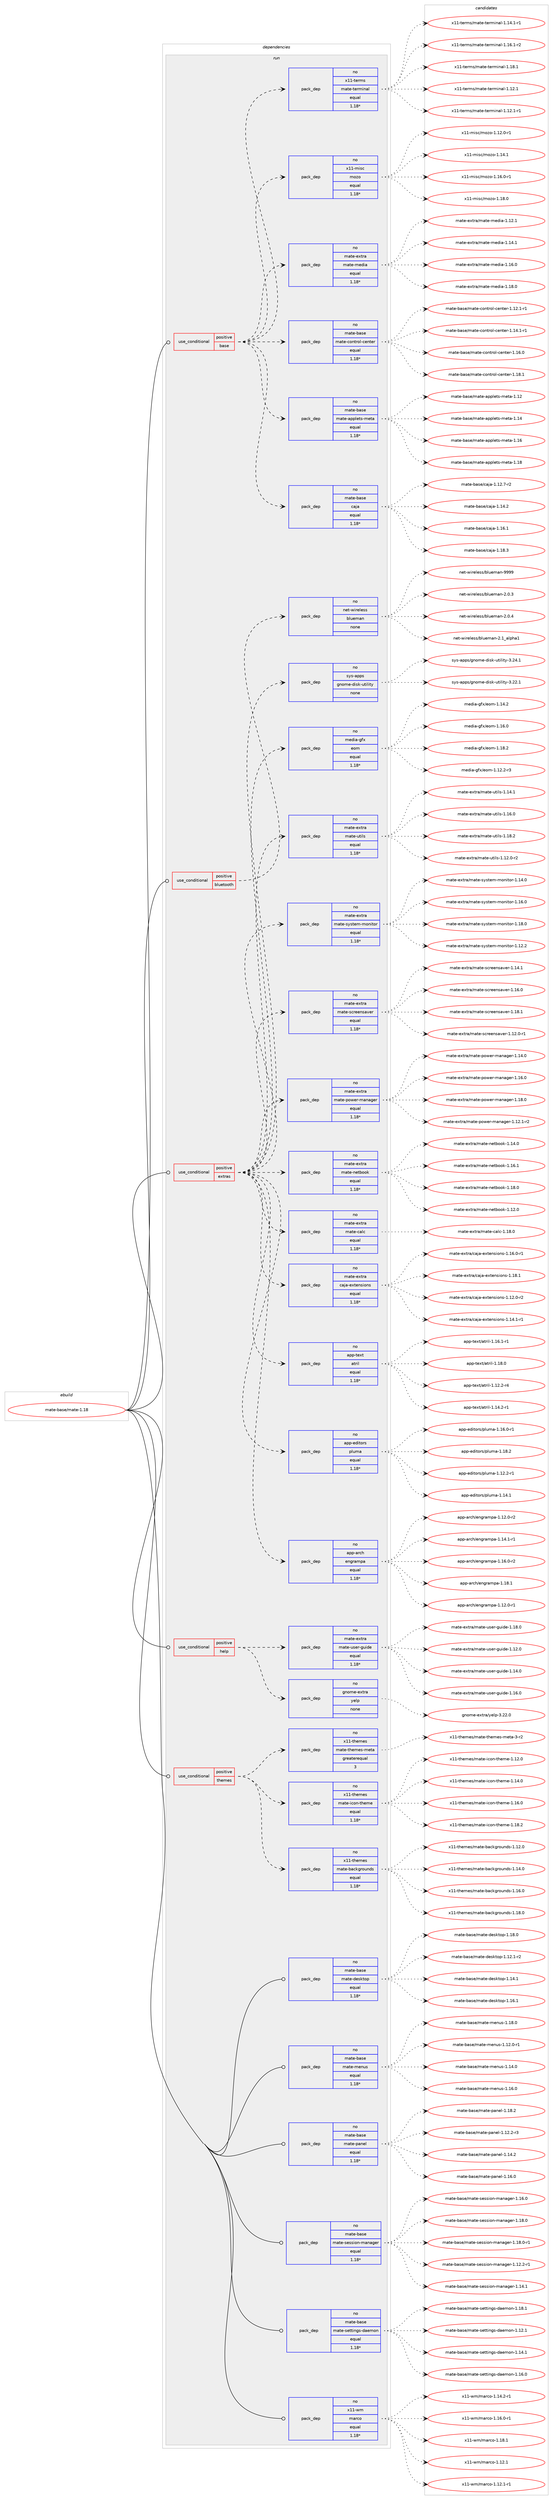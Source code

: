 digraph prolog {

# *************
# Graph options
# *************

newrank=true;
concentrate=true;
compound=true;
graph [rankdir=LR,fontname=Helvetica,fontsize=10,ranksep=1.5];#, ranksep=2.5, nodesep=0.2];
edge  [arrowhead=vee];
node  [fontname=Helvetica,fontsize=10];

# **********
# The ebuild
# **********

subgraph cluster_leftcol {
color=gray;
rank=same;
label=<<i>ebuild</i>>;
id [label="mate-base/mate-1.18", color=red, width=4, href="../mate-base/mate-1.18.svg"];
}

# ****************
# The dependencies
# ****************

subgraph cluster_midcol {
color=gray;
label=<<i>dependencies</i>>;
subgraph cluster_compile {
fillcolor="#eeeeee";
style=filled;
label=<<i>compile</i>>;
}
subgraph cluster_compileandrun {
fillcolor="#eeeeee";
style=filled;
label=<<i>compile and run</i>>;
}
subgraph cluster_run {
fillcolor="#eeeeee";
style=filled;
label=<<i>run</i>>;
subgraph cond86056 {
dependency345141 [label=<<TABLE BORDER="0" CELLBORDER="1" CELLSPACING="0" CELLPADDING="4"><TR><TD ROWSPAN="3" CELLPADDING="10">use_conditional</TD></TR><TR><TD>positive</TD></TR><TR><TD>base</TD></TR></TABLE>>, shape=none, color=red];
subgraph pack253909 {
dependency345142 [label=<<TABLE BORDER="0" CELLBORDER="1" CELLSPACING="0" CELLPADDING="4" WIDTH="220"><TR><TD ROWSPAN="6" CELLPADDING="30">pack_dep</TD></TR><TR><TD WIDTH="110">no</TD></TR><TR><TD>mate-base</TD></TR><TR><TD>caja</TD></TR><TR><TD>equal</TD></TR><TR><TD>1.18*</TD></TR></TABLE>>, shape=none, color=blue];
}
dependency345141:e -> dependency345142:w [weight=20,style="dashed",arrowhead="vee"];
subgraph pack253910 {
dependency345143 [label=<<TABLE BORDER="0" CELLBORDER="1" CELLSPACING="0" CELLPADDING="4" WIDTH="220"><TR><TD ROWSPAN="6" CELLPADDING="30">pack_dep</TD></TR><TR><TD WIDTH="110">no</TD></TR><TR><TD>mate-base</TD></TR><TR><TD>mate-applets-meta</TD></TR><TR><TD>equal</TD></TR><TR><TD>1.18*</TD></TR></TABLE>>, shape=none, color=blue];
}
dependency345141:e -> dependency345143:w [weight=20,style="dashed",arrowhead="vee"];
subgraph pack253911 {
dependency345144 [label=<<TABLE BORDER="0" CELLBORDER="1" CELLSPACING="0" CELLPADDING="4" WIDTH="220"><TR><TD ROWSPAN="6" CELLPADDING="30">pack_dep</TD></TR><TR><TD WIDTH="110">no</TD></TR><TR><TD>mate-base</TD></TR><TR><TD>mate-control-center</TD></TR><TR><TD>equal</TD></TR><TR><TD>1.18*</TD></TR></TABLE>>, shape=none, color=blue];
}
dependency345141:e -> dependency345144:w [weight=20,style="dashed",arrowhead="vee"];
subgraph pack253912 {
dependency345145 [label=<<TABLE BORDER="0" CELLBORDER="1" CELLSPACING="0" CELLPADDING="4" WIDTH="220"><TR><TD ROWSPAN="6" CELLPADDING="30">pack_dep</TD></TR><TR><TD WIDTH="110">no</TD></TR><TR><TD>mate-extra</TD></TR><TR><TD>mate-media</TD></TR><TR><TD>equal</TD></TR><TR><TD>1.18*</TD></TR></TABLE>>, shape=none, color=blue];
}
dependency345141:e -> dependency345145:w [weight=20,style="dashed",arrowhead="vee"];
subgraph pack253913 {
dependency345146 [label=<<TABLE BORDER="0" CELLBORDER="1" CELLSPACING="0" CELLPADDING="4" WIDTH="220"><TR><TD ROWSPAN="6" CELLPADDING="30">pack_dep</TD></TR><TR><TD WIDTH="110">no</TD></TR><TR><TD>x11-misc</TD></TR><TR><TD>mozo</TD></TR><TR><TD>equal</TD></TR><TR><TD>1.18*</TD></TR></TABLE>>, shape=none, color=blue];
}
dependency345141:e -> dependency345146:w [weight=20,style="dashed",arrowhead="vee"];
subgraph pack253914 {
dependency345147 [label=<<TABLE BORDER="0" CELLBORDER="1" CELLSPACING="0" CELLPADDING="4" WIDTH="220"><TR><TD ROWSPAN="6" CELLPADDING="30">pack_dep</TD></TR><TR><TD WIDTH="110">no</TD></TR><TR><TD>x11-terms</TD></TR><TR><TD>mate-terminal</TD></TR><TR><TD>equal</TD></TR><TR><TD>1.18*</TD></TR></TABLE>>, shape=none, color=blue];
}
dependency345141:e -> dependency345147:w [weight=20,style="dashed",arrowhead="vee"];
}
id:e -> dependency345141:w [weight=20,style="solid",arrowhead="odot"];
subgraph cond86057 {
dependency345148 [label=<<TABLE BORDER="0" CELLBORDER="1" CELLSPACING="0" CELLPADDING="4"><TR><TD ROWSPAN="3" CELLPADDING="10">use_conditional</TD></TR><TR><TD>positive</TD></TR><TR><TD>bluetooth</TD></TR></TABLE>>, shape=none, color=red];
subgraph pack253915 {
dependency345149 [label=<<TABLE BORDER="0" CELLBORDER="1" CELLSPACING="0" CELLPADDING="4" WIDTH="220"><TR><TD ROWSPAN="6" CELLPADDING="30">pack_dep</TD></TR><TR><TD WIDTH="110">no</TD></TR><TR><TD>net-wireless</TD></TR><TR><TD>blueman</TD></TR><TR><TD>none</TD></TR><TR><TD></TD></TR></TABLE>>, shape=none, color=blue];
}
dependency345148:e -> dependency345149:w [weight=20,style="dashed",arrowhead="vee"];
}
id:e -> dependency345148:w [weight=20,style="solid",arrowhead="odot"];
subgraph cond86058 {
dependency345150 [label=<<TABLE BORDER="0" CELLBORDER="1" CELLSPACING="0" CELLPADDING="4"><TR><TD ROWSPAN="3" CELLPADDING="10">use_conditional</TD></TR><TR><TD>positive</TD></TR><TR><TD>extras</TD></TR></TABLE>>, shape=none, color=red];
subgraph pack253916 {
dependency345151 [label=<<TABLE BORDER="0" CELLBORDER="1" CELLSPACING="0" CELLPADDING="4" WIDTH="220"><TR><TD ROWSPAN="6" CELLPADDING="30">pack_dep</TD></TR><TR><TD WIDTH="110">no</TD></TR><TR><TD>app-arch</TD></TR><TR><TD>engrampa</TD></TR><TR><TD>equal</TD></TR><TR><TD>1.18*</TD></TR></TABLE>>, shape=none, color=blue];
}
dependency345150:e -> dependency345151:w [weight=20,style="dashed",arrowhead="vee"];
subgraph pack253917 {
dependency345152 [label=<<TABLE BORDER="0" CELLBORDER="1" CELLSPACING="0" CELLPADDING="4" WIDTH="220"><TR><TD ROWSPAN="6" CELLPADDING="30">pack_dep</TD></TR><TR><TD WIDTH="110">no</TD></TR><TR><TD>app-editors</TD></TR><TR><TD>pluma</TD></TR><TR><TD>equal</TD></TR><TR><TD>1.18*</TD></TR></TABLE>>, shape=none, color=blue];
}
dependency345150:e -> dependency345152:w [weight=20,style="dashed",arrowhead="vee"];
subgraph pack253918 {
dependency345153 [label=<<TABLE BORDER="0" CELLBORDER="1" CELLSPACING="0" CELLPADDING="4" WIDTH="220"><TR><TD ROWSPAN="6" CELLPADDING="30">pack_dep</TD></TR><TR><TD WIDTH="110">no</TD></TR><TR><TD>app-text</TD></TR><TR><TD>atril</TD></TR><TR><TD>equal</TD></TR><TR><TD>1.18*</TD></TR></TABLE>>, shape=none, color=blue];
}
dependency345150:e -> dependency345153:w [weight=20,style="dashed",arrowhead="vee"];
subgraph pack253919 {
dependency345154 [label=<<TABLE BORDER="0" CELLBORDER="1" CELLSPACING="0" CELLPADDING="4" WIDTH="220"><TR><TD ROWSPAN="6" CELLPADDING="30">pack_dep</TD></TR><TR><TD WIDTH="110">no</TD></TR><TR><TD>mate-extra</TD></TR><TR><TD>caja-extensions</TD></TR><TR><TD>equal</TD></TR><TR><TD>1.18*</TD></TR></TABLE>>, shape=none, color=blue];
}
dependency345150:e -> dependency345154:w [weight=20,style="dashed",arrowhead="vee"];
subgraph pack253920 {
dependency345155 [label=<<TABLE BORDER="0" CELLBORDER="1" CELLSPACING="0" CELLPADDING="4" WIDTH="220"><TR><TD ROWSPAN="6" CELLPADDING="30">pack_dep</TD></TR><TR><TD WIDTH="110">no</TD></TR><TR><TD>mate-extra</TD></TR><TR><TD>mate-calc</TD></TR><TR><TD>equal</TD></TR><TR><TD>1.18*</TD></TR></TABLE>>, shape=none, color=blue];
}
dependency345150:e -> dependency345155:w [weight=20,style="dashed",arrowhead="vee"];
subgraph pack253921 {
dependency345156 [label=<<TABLE BORDER="0" CELLBORDER="1" CELLSPACING="0" CELLPADDING="4" WIDTH="220"><TR><TD ROWSPAN="6" CELLPADDING="30">pack_dep</TD></TR><TR><TD WIDTH="110">no</TD></TR><TR><TD>mate-extra</TD></TR><TR><TD>mate-netbook</TD></TR><TR><TD>equal</TD></TR><TR><TD>1.18*</TD></TR></TABLE>>, shape=none, color=blue];
}
dependency345150:e -> dependency345156:w [weight=20,style="dashed",arrowhead="vee"];
subgraph pack253922 {
dependency345157 [label=<<TABLE BORDER="0" CELLBORDER="1" CELLSPACING="0" CELLPADDING="4" WIDTH="220"><TR><TD ROWSPAN="6" CELLPADDING="30">pack_dep</TD></TR><TR><TD WIDTH="110">no</TD></TR><TR><TD>mate-extra</TD></TR><TR><TD>mate-power-manager</TD></TR><TR><TD>equal</TD></TR><TR><TD>1.18*</TD></TR></TABLE>>, shape=none, color=blue];
}
dependency345150:e -> dependency345157:w [weight=20,style="dashed",arrowhead="vee"];
subgraph pack253923 {
dependency345158 [label=<<TABLE BORDER="0" CELLBORDER="1" CELLSPACING="0" CELLPADDING="4" WIDTH="220"><TR><TD ROWSPAN="6" CELLPADDING="30">pack_dep</TD></TR><TR><TD WIDTH="110">no</TD></TR><TR><TD>mate-extra</TD></TR><TR><TD>mate-screensaver</TD></TR><TR><TD>equal</TD></TR><TR><TD>1.18*</TD></TR></TABLE>>, shape=none, color=blue];
}
dependency345150:e -> dependency345158:w [weight=20,style="dashed",arrowhead="vee"];
subgraph pack253924 {
dependency345159 [label=<<TABLE BORDER="0" CELLBORDER="1" CELLSPACING="0" CELLPADDING="4" WIDTH="220"><TR><TD ROWSPAN="6" CELLPADDING="30">pack_dep</TD></TR><TR><TD WIDTH="110">no</TD></TR><TR><TD>mate-extra</TD></TR><TR><TD>mate-system-monitor</TD></TR><TR><TD>equal</TD></TR><TR><TD>1.18*</TD></TR></TABLE>>, shape=none, color=blue];
}
dependency345150:e -> dependency345159:w [weight=20,style="dashed",arrowhead="vee"];
subgraph pack253925 {
dependency345160 [label=<<TABLE BORDER="0" CELLBORDER="1" CELLSPACING="0" CELLPADDING="4" WIDTH="220"><TR><TD ROWSPAN="6" CELLPADDING="30">pack_dep</TD></TR><TR><TD WIDTH="110">no</TD></TR><TR><TD>mate-extra</TD></TR><TR><TD>mate-utils</TD></TR><TR><TD>equal</TD></TR><TR><TD>1.18*</TD></TR></TABLE>>, shape=none, color=blue];
}
dependency345150:e -> dependency345160:w [weight=20,style="dashed",arrowhead="vee"];
subgraph pack253926 {
dependency345161 [label=<<TABLE BORDER="0" CELLBORDER="1" CELLSPACING="0" CELLPADDING="4" WIDTH="220"><TR><TD ROWSPAN="6" CELLPADDING="30">pack_dep</TD></TR><TR><TD WIDTH="110">no</TD></TR><TR><TD>media-gfx</TD></TR><TR><TD>eom</TD></TR><TR><TD>equal</TD></TR><TR><TD>1.18*</TD></TR></TABLE>>, shape=none, color=blue];
}
dependency345150:e -> dependency345161:w [weight=20,style="dashed",arrowhead="vee"];
subgraph pack253927 {
dependency345162 [label=<<TABLE BORDER="0" CELLBORDER="1" CELLSPACING="0" CELLPADDING="4" WIDTH="220"><TR><TD ROWSPAN="6" CELLPADDING="30">pack_dep</TD></TR><TR><TD WIDTH="110">no</TD></TR><TR><TD>sys-apps</TD></TR><TR><TD>gnome-disk-utility</TD></TR><TR><TD>none</TD></TR><TR><TD></TD></TR></TABLE>>, shape=none, color=blue];
}
dependency345150:e -> dependency345162:w [weight=20,style="dashed",arrowhead="vee"];
}
id:e -> dependency345150:w [weight=20,style="solid",arrowhead="odot"];
subgraph cond86059 {
dependency345163 [label=<<TABLE BORDER="0" CELLBORDER="1" CELLSPACING="0" CELLPADDING="4"><TR><TD ROWSPAN="3" CELLPADDING="10">use_conditional</TD></TR><TR><TD>positive</TD></TR><TR><TD>help</TD></TR></TABLE>>, shape=none, color=red];
subgraph pack253928 {
dependency345164 [label=<<TABLE BORDER="0" CELLBORDER="1" CELLSPACING="0" CELLPADDING="4" WIDTH="220"><TR><TD ROWSPAN="6" CELLPADDING="30">pack_dep</TD></TR><TR><TD WIDTH="110">no</TD></TR><TR><TD>gnome-extra</TD></TR><TR><TD>yelp</TD></TR><TR><TD>none</TD></TR><TR><TD></TD></TR></TABLE>>, shape=none, color=blue];
}
dependency345163:e -> dependency345164:w [weight=20,style="dashed",arrowhead="vee"];
subgraph pack253929 {
dependency345165 [label=<<TABLE BORDER="0" CELLBORDER="1" CELLSPACING="0" CELLPADDING="4" WIDTH="220"><TR><TD ROWSPAN="6" CELLPADDING="30">pack_dep</TD></TR><TR><TD WIDTH="110">no</TD></TR><TR><TD>mate-extra</TD></TR><TR><TD>mate-user-guide</TD></TR><TR><TD>equal</TD></TR><TR><TD>1.18*</TD></TR></TABLE>>, shape=none, color=blue];
}
dependency345163:e -> dependency345165:w [weight=20,style="dashed",arrowhead="vee"];
}
id:e -> dependency345163:w [weight=20,style="solid",arrowhead="odot"];
subgraph cond86060 {
dependency345166 [label=<<TABLE BORDER="0" CELLBORDER="1" CELLSPACING="0" CELLPADDING="4"><TR><TD ROWSPAN="3" CELLPADDING="10">use_conditional</TD></TR><TR><TD>positive</TD></TR><TR><TD>themes</TD></TR></TABLE>>, shape=none, color=red];
subgraph pack253930 {
dependency345167 [label=<<TABLE BORDER="0" CELLBORDER="1" CELLSPACING="0" CELLPADDING="4" WIDTH="220"><TR><TD ROWSPAN="6" CELLPADDING="30">pack_dep</TD></TR><TR><TD WIDTH="110">no</TD></TR><TR><TD>x11-themes</TD></TR><TR><TD>mate-backgrounds</TD></TR><TR><TD>equal</TD></TR><TR><TD>1.18*</TD></TR></TABLE>>, shape=none, color=blue];
}
dependency345166:e -> dependency345167:w [weight=20,style="dashed",arrowhead="vee"];
subgraph pack253931 {
dependency345168 [label=<<TABLE BORDER="0" CELLBORDER="1" CELLSPACING="0" CELLPADDING="4" WIDTH="220"><TR><TD ROWSPAN="6" CELLPADDING="30">pack_dep</TD></TR><TR><TD WIDTH="110">no</TD></TR><TR><TD>x11-themes</TD></TR><TR><TD>mate-icon-theme</TD></TR><TR><TD>equal</TD></TR><TR><TD>1.18*</TD></TR></TABLE>>, shape=none, color=blue];
}
dependency345166:e -> dependency345168:w [weight=20,style="dashed",arrowhead="vee"];
subgraph pack253932 {
dependency345169 [label=<<TABLE BORDER="0" CELLBORDER="1" CELLSPACING="0" CELLPADDING="4" WIDTH="220"><TR><TD ROWSPAN="6" CELLPADDING="30">pack_dep</TD></TR><TR><TD WIDTH="110">no</TD></TR><TR><TD>x11-themes</TD></TR><TR><TD>mate-themes-meta</TD></TR><TR><TD>greaterequal</TD></TR><TR><TD>3</TD></TR></TABLE>>, shape=none, color=blue];
}
dependency345166:e -> dependency345169:w [weight=20,style="dashed",arrowhead="vee"];
}
id:e -> dependency345166:w [weight=20,style="solid",arrowhead="odot"];
subgraph pack253933 {
dependency345170 [label=<<TABLE BORDER="0" CELLBORDER="1" CELLSPACING="0" CELLPADDING="4" WIDTH="220"><TR><TD ROWSPAN="6" CELLPADDING="30">pack_dep</TD></TR><TR><TD WIDTH="110">no</TD></TR><TR><TD>mate-base</TD></TR><TR><TD>mate-desktop</TD></TR><TR><TD>equal</TD></TR><TR><TD>1.18*</TD></TR></TABLE>>, shape=none, color=blue];
}
id:e -> dependency345170:w [weight=20,style="solid",arrowhead="odot"];
subgraph pack253934 {
dependency345171 [label=<<TABLE BORDER="0" CELLBORDER="1" CELLSPACING="0" CELLPADDING="4" WIDTH="220"><TR><TD ROWSPAN="6" CELLPADDING="30">pack_dep</TD></TR><TR><TD WIDTH="110">no</TD></TR><TR><TD>mate-base</TD></TR><TR><TD>mate-menus</TD></TR><TR><TD>equal</TD></TR><TR><TD>1.18*</TD></TR></TABLE>>, shape=none, color=blue];
}
id:e -> dependency345171:w [weight=20,style="solid",arrowhead="odot"];
subgraph pack253935 {
dependency345172 [label=<<TABLE BORDER="0" CELLBORDER="1" CELLSPACING="0" CELLPADDING="4" WIDTH="220"><TR><TD ROWSPAN="6" CELLPADDING="30">pack_dep</TD></TR><TR><TD WIDTH="110">no</TD></TR><TR><TD>mate-base</TD></TR><TR><TD>mate-panel</TD></TR><TR><TD>equal</TD></TR><TR><TD>1.18*</TD></TR></TABLE>>, shape=none, color=blue];
}
id:e -> dependency345172:w [weight=20,style="solid",arrowhead="odot"];
subgraph pack253936 {
dependency345173 [label=<<TABLE BORDER="0" CELLBORDER="1" CELLSPACING="0" CELLPADDING="4" WIDTH="220"><TR><TD ROWSPAN="6" CELLPADDING="30">pack_dep</TD></TR><TR><TD WIDTH="110">no</TD></TR><TR><TD>mate-base</TD></TR><TR><TD>mate-session-manager</TD></TR><TR><TD>equal</TD></TR><TR><TD>1.18*</TD></TR></TABLE>>, shape=none, color=blue];
}
id:e -> dependency345173:w [weight=20,style="solid",arrowhead="odot"];
subgraph pack253937 {
dependency345174 [label=<<TABLE BORDER="0" CELLBORDER="1" CELLSPACING="0" CELLPADDING="4" WIDTH="220"><TR><TD ROWSPAN="6" CELLPADDING="30">pack_dep</TD></TR><TR><TD WIDTH="110">no</TD></TR><TR><TD>mate-base</TD></TR><TR><TD>mate-settings-daemon</TD></TR><TR><TD>equal</TD></TR><TR><TD>1.18*</TD></TR></TABLE>>, shape=none, color=blue];
}
id:e -> dependency345174:w [weight=20,style="solid",arrowhead="odot"];
subgraph pack253938 {
dependency345175 [label=<<TABLE BORDER="0" CELLBORDER="1" CELLSPACING="0" CELLPADDING="4" WIDTH="220"><TR><TD ROWSPAN="6" CELLPADDING="30">pack_dep</TD></TR><TR><TD WIDTH="110">no</TD></TR><TR><TD>x11-wm</TD></TR><TR><TD>marco</TD></TR><TR><TD>equal</TD></TR><TR><TD>1.18*</TD></TR></TABLE>>, shape=none, color=blue];
}
id:e -> dependency345175:w [weight=20,style="solid",arrowhead="odot"];
}
}

# **************
# The candidates
# **************

subgraph cluster_choices {
rank=same;
color=gray;
label=<<i>candidates</i>>;

subgraph choice253909 {
color=black;
nodesep=1;
choice1099711610145989711510147999710697454946495046554511450 [label="mate-base/caja-1.12.7-r2", color=red, width=4,href="../mate-base/caja-1.12.7-r2.svg"];
choice109971161014598971151014799971069745494649524650 [label="mate-base/caja-1.14.2", color=red, width=4,href="../mate-base/caja-1.14.2.svg"];
choice109971161014598971151014799971069745494649544649 [label="mate-base/caja-1.16.1", color=red, width=4,href="../mate-base/caja-1.16.1.svg"];
choice109971161014598971151014799971069745494649564651 [label="mate-base/caja-1.18.3", color=red, width=4,href="../mate-base/caja-1.18.3.svg"];
dependency345142:e -> choice1099711610145989711510147999710697454946495046554511450:w [style=dotted,weight="100"];
dependency345142:e -> choice109971161014598971151014799971069745494649524650:w [style=dotted,weight="100"];
dependency345142:e -> choice109971161014598971151014799971069745494649544649:w [style=dotted,weight="100"];
dependency345142:e -> choice109971161014598971151014799971069745494649564651:w [style=dotted,weight="100"];
}
subgraph choice253910 {
color=black;
nodesep=1;
choice109971161014598971151014710997116101459711211210810111611545109101116974549464950 [label="mate-base/mate-applets-meta-1.12", color=red, width=4,href="../mate-base/mate-applets-meta-1.12.svg"];
choice109971161014598971151014710997116101459711211210810111611545109101116974549464952 [label="mate-base/mate-applets-meta-1.14", color=red, width=4,href="../mate-base/mate-applets-meta-1.14.svg"];
choice109971161014598971151014710997116101459711211210810111611545109101116974549464954 [label="mate-base/mate-applets-meta-1.16", color=red, width=4,href="../mate-base/mate-applets-meta-1.16.svg"];
choice109971161014598971151014710997116101459711211210810111611545109101116974549464956 [label="mate-base/mate-applets-meta-1.18", color=red, width=4,href="../mate-base/mate-applets-meta-1.18.svg"];
dependency345143:e -> choice109971161014598971151014710997116101459711211210810111611545109101116974549464950:w [style=dotted,weight="100"];
dependency345143:e -> choice109971161014598971151014710997116101459711211210810111611545109101116974549464952:w [style=dotted,weight="100"];
dependency345143:e -> choice109971161014598971151014710997116101459711211210810111611545109101116974549464954:w [style=dotted,weight="100"];
dependency345143:e -> choice109971161014598971151014710997116101459711211210810111611545109101116974549464956:w [style=dotted,weight="100"];
}
subgraph choice253911 {
color=black;
nodesep=1;
choice10997116101459897115101471099711610145991111101161141111084599101110116101114454946495046494511449 [label="mate-base/mate-control-center-1.12.1-r1", color=red, width=4,href="../mate-base/mate-control-center-1.12.1-r1.svg"];
choice10997116101459897115101471099711610145991111101161141111084599101110116101114454946495246494511449 [label="mate-base/mate-control-center-1.14.1-r1", color=red, width=4,href="../mate-base/mate-control-center-1.14.1-r1.svg"];
choice1099711610145989711510147109971161014599111110116114111108459910111011610111445494649544648 [label="mate-base/mate-control-center-1.16.0", color=red, width=4,href="../mate-base/mate-control-center-1.16.0.svg"];
choice1099711610145989711510147109971161014599111110116114111108459910111011610111445494649564649 [label="mate-base/mate-control-center-1.18.1", color=red, width=4,href="../mate-base/mate-control-center-1.18.1.svg"];
dependency345144:e -> choice10997116101459897115101471099711610145991111101161141111084599101110116101114454946495046494511449:w [style=dotted,weight="100"];
dependency345144:e -> choice10997116101459897115101471099711610145991111101161141111084599101110116101114454946495246494511449:w [style=dotted,weight="100"];
dependency345144:e -> choice1099711610145989711510147109971161014599111110116114111108459910111011610111445494649544648:w [style=dotted,weight="100"];
dependency345144:e -> choice1099711610145989711510147109971161014599111110116114111108459910111011610111445494649564649:w [style=dotted,weight="100"];
}
subgraph choice253912 {
color=black;
nodesep=1;
choice1099711610145101120116114974710997116101451091011001059745494649504649 [label="mate-extra/mate-media-1.12.1", color=red, width=4,href="../mate-extra/mate-media-1.12.1.svg"];
choice1099711610145101120116114974710997116101451091011001059745494649524649 [label="mate-extra/mate-media-1.14.1", color=red, width=4,href="../mate-extra/mate-media-1.14.1.svg"];
choice1099711610145101120116114974710997116101451091011001059745494649544648 [label="mate-extra/mate-media-1.16.0", color=red, width=4,href="../mate-extra/mate-media-1.16.0.svg"];
choice1099711610145101120116114974710997116101451091011001059745494649564648 [label="mate-extra/mate-media-1.18.0", color=red, width=4,href="../mate-extra/mate-media-1.18.0.svg"];
dependency345145:e -> choice1099711610145101120116114974710997116101451091011001059745494649504649:w [style=dotted,weight="100"];
dependency345145:e -> choice1099711610145101120116114974710997116101451091011001059745494649524649:w [style=dotted,weight="100"];
dependency345145:e -> choice1099711610145101120116114974710997116101451091011001059745494649544648:w [style=dotted,weight="100"];
dependency345145:e -> choice1099711610145101120116114974710997116101451091011001059745494649564648:w [style=dotted,weight="100"];
}
subgraph choice253913 {
color=black;
nodesep=1;
choice1204949451091051159947109111122111454946495046484511449 [label="x11-misc/mozo-1.12.0-r1", color=red, width=4,href="../x11-misc/mozo-1.12.0-r1.svg"];
choice120494945109105115994710911112211145494649524649 [label="x11-misc/mozo-1.14.1", color=red, width=4,href="../x11-misc/mozo-1.14.1.svg"];
choice1204949451091051159947109111122111454946495446484511449 [label="x11-misc/mozo-1.16.0-r1", color=red, width=4,href="../x11-misc/mozo-1.16.0-r1.svg"];
choice120494945109105115994710911112211145494649564648 [label="x11-misc/mozo-1.18.0", color=red, width=4,href="../x11-misc/mozo-1.18.0.svg"];
dependency345146:e -> choice1204949451091051159947109111122111454946495046484511449:w [style=dotted,weight="100"];
dependency345146:e -> choice120494945109105115994710911112211145494649524649:w [style=dotted,weight="100"];
dependency345146:e -> choice1204949451091051159947109111122111454946495446484511449:w [style=dotted,weight="100"];
dependency345146:e -> choice120494945109105115994710911112211145494649564648:w [style=dotted,weight="100"];
}
subgraph choice253914 {
color=black;
nodesep=1;
choice1204949451161011141091154710997116101451161011141091051109710845494649504649 [label="x11-terms/mate-terminal-1.12.1", color=red, width=4,href="../x11-terms/mate-terminal-1.12.1.svg"];
choice12049494511610111410911547109971161014511610111410910511097108454946495046494511449 [label="x11-terms/mate-terminal-1.12.1-r1", color=red, width=4,href="../x11-terms/mate-terminal-1.12.1-r1.svg"];
choice12049494511610111410911547109971161014511610111410910511097108454946495246494511449 [label="x11-terms/mate-terminal-1.14.1-r1", color=red, width=4,href="../x11-terms/mate-terminal-1.14.1-r1.svg"];
choice12049494511610111410911547109971161014511610111410910511097108454946495446494511450 [label="x11-terms/mate-terminal-1.16.1-r2", color=red, width=4,href="../x11-terms/mate-terminal-1.16.1-r2.svg"];
choice1204949451161011141091154710997116101451161011141091051109710845494649564649 [label="x11-terms/mate-terminal-1.18.1", color=red, width=4,href="../x11-terms/mate-terminal-1.18.1.svg"];
dependency345147:e -> choice1204949451161011141091154710997116101451161011141091051109710845494649504649:w [style=dotted,weight="100"];
dependency345147:e -> choice12049494511610111410911547109971161014511610111410910511097108454946495046494511449:w [style=dotted,weight="100"];
dependency345147:e -> choice12049494511610111410911547109971161014511610111410910511097108454946495246494511449:w [style=dotted,weight="100"];
dependency345147:e -> choice12049494511610111410911547109971161014511610111410910511097108454946495446494511450:w [style=dotted,weight="100"];
dependency345147:e -> choice1204949451161011141091154710997116101451161011141091051109710845494649564649:w [style=dotted,weight="100"];
}
subgraph choice253915 {
color=black;
nodesep=1;
choice11010111645119105114101108101115115479810811710110997110455046484651 [label="net-wireless/blueman-2.0.3", color=red, width=4,href="../net-wireless/blueman-2.0.3.svg"];
choice11010111645119105114101108101115115479810811710110997110455046484652 [label="net-wireless/blueman-2.0.4", color=red, width=4,href="../net-wireless/blueman-2.0.4.svg"];
choice110101116451191051141011081011151154798108117101109971104550464995971081121049749 [label="net-wireless/blueman-2.1_alpha1", color=red, width=4,href="../net-wireless/blueman-2.1_alpha1.svg"];
choice110101116451191051141011081011151154798108117101109971104557575757 [label="net-wireless/blueman-9999", color=red, width=4,href="../net-wireless/blueman-9999.svg"];
dependency345149:e -> choice11010111645119105114101108101115115479810811710110997110455046484651:w [style=dotted,weight="100"];
dependency345149:e -> choice11010111645119105114101108101115115479810811710110997110455046484652:w [style=dotted,weight="100"];
dependency345149:e -> choice110101116451191051141011081011151154798108117101109971104550464995971081121049749:w [style=dotted,weight="100"];
dependency345149:e -> choice110101116451191051141011081011151154798108117101109971104557575757:w [style=dotted,weight="100"];
}
subgraph choice253916 {
color=black;
nodesep=1;
choice97112112459711499104471011101031149710911297454946495046484511449 [label="app-arch/engrampa-1.12.0-r1", color=red, width=4,href="../app-arch/engrampa-1.12.0-r1.svg"];
choice97112112459711499104471011101031149710911297454946495046484511450 [label="app-arch/engrampa-1.12.0-r2", color=red, width=4,href="../app-arch/engrampa-1.12.0-r2.svg"];
choice97112112459711499104471011101031149710911297454946495246494511449 [label="app-arch/engrampa-1.14.1-r1", color=red, width=4,href="../app-arch/engrampa-1.14.1-r1.svg"];
choice97112112459711499104471011101031149710911297454946495446484511450 [label="app-arch/engrampa-1.16.0-r2", color=red, width=4,href="../app-arch/engrampa-1.16.0-r2.svg"];
choice9711211245971149910447101110103114971091129745494649564649 [label="app-arch/engrampa-1.18.1", color=red, width=4,href="../app-arch/engrampa-1.18.1.svg"];
dependency345151:e -> choice97112112459711499104471011101031149710911297454946495046484511449:w [style=dotted,weight="100"];
dependency345151:e -> choice97112112459711499104471011101031149710911297454946495046484511450:w [style=dotted,weight="100"];
dependency345151:e -> choice97112112459711499104471011101031149710911297454946495246494511449:w [style=dotted,weight="100"];
dependency345151:e -> choice97112112459711499104471011101031149710911297454946495446484511450:w [style=dotted,weight="100"];
dependency345151:e -> choice9711211245971149910447101110103114971091129745494649564649:w [style=dotted,weight="100"];
}
subgraph choice253917 {
color=black;
nodesep=1;
choice97112112451011001051161111141154711210811710997454946495046504511449 [label="app-editors/pluma-1.12.2-r1", color=red, width=4,href="../app-editors/pluma-1.12.2-r1.svg"];
choice9711211245101100105116111114115471121081171099745494649524649 [label="app-editors/pluma-1.14.1", color=red, width=4,href="../app-editors/pluma-1.14.1.svg"];
choice97112112451011001051161111141154711210811710997454946495446484511449 [label="app-editors/pluma-1.16.0-r1", color=red, width=4,href="../app-editors/pluma-1.16.0-r1.svg"];
choice9711211245101100105116111114115471121081171099745494649564650 [label="app-editors/pluma-1.18.2", color=red, width=4,href="../app-editors/pluma-1.18.2.svg"];
dependency345152:e -> choice97112112451011001051161111141154711210811710997454946495046504511449:w [style=dotted,weight="100"];
dependency345152:e -> choice9711211245101100105116111114115471121081171099745494649524649:w [style=dotted,weight="100"];
dependency345152:e -> choice97112112451011001051161111141154711210811710997454946495446484511449:w [style=dotted,weight="100"];
dependency345152:e -> choice9711211245101100105116111114115471121081171099745494649564650:w [style=dotted,weight="100"];
}
subgraph choice253918 {
color=black;
nodesep=1;
choice97112112451161011201164797116114105108454946495046504511452 [label="app-text/atril-1.12.2-r4", color=red, width=4,href="../app-text/atril-1.12.2-r4.svg"];
choice97112112451161011201164797116114105108454946495246504511449 [label="app-text/atril-1.14.2-r1", color=red, width=4,href="../app-text/atril-1.14.2-r1.svg"];
choice97112112451161011201164797116114105108454946495446494511449 [label="app-text/atril-1.16.1-r1", color=red, width=4,href="../app-text/atril-1.16.1-r1.svg"];
choice9711211245116101120116479711611410510845494649564648 [label="app-text/atril-1.18.0", color=red, width=4,href="../app-text/atril-1.18.0.svg"];
dependency345153:e -> choice97112112451161011201164797116114105108454946495046504511452:w [style=dotted,weight="100"];
dependency345153:e -> choice97112112451161011201164797116114105108454946495246504511449:w [style=dotted,weight="100"];
dependency345153:e -> choice97112112451161011201164797116114105108454946495446494511449:w [style=dotted,weight="100"];
dependency345153:e -> choice9711211245116101120116479711611410510845494649564648:w [style=dotted,weight="100"];
}
subgraph choice253919 {
color=black;
nodesep=1;
choice1099711610145101120116114974799971069745101120116101110115105111110115454946495046484511450 [label="mate-extra/caja-extensions-1.12.0-r2", color=red, width=4,href="../mate-extra/caja-extensions-1.12.0-r2.svg"];
choice1099711610145101120116114974799971069745101120116101110115105111110115454946495246494511449 [label="mate-extra/caja-extensions-1.14.1-r1", color=red, width=4,href="../mate-extra/caja-extensions-1.14.1-r1.svg"];
choice1099711610145101120116114974799971069745101120116101110115105111110115454946495446484511449 [label="mate-extra/caja-extensions-1.16.0-r1", color=red, width=4,href="../mate-extra/caja-extensions-1.16.0-r1.svg"];
choice109971161014510112011611497479997106974510112011610111011510511111011545494649564649 [label="mate-extra/caja-extensions-1.18.1", color=red, width=4,href="../mate-extra/caja-extensions-1.18.1.svg"];
dependency345154:e -> choice1099711610145101120116114974799971069745101120116101110115105111110115454946495046484511450:w [style=dotted,weight="100"];
dependency345154:e -> choice1099711610145101120116114974799971069745101120116101110115105111110115454946495246494511449:w [style=dotted,weight="100"];
dependency345154:e -> choice1099711610145101120116114974799971069745101120116101110115105111110115454946495446484511449:w [style=dotted,weight="100"];
dependency345154:e -> choice109971161014510112011611497479997106974510112011610111011510511111011545494649564649:w [style=dotted,weight="100"];
}
subgraph choice253920 {
color=black;
nodesep=1;
choice10997116101451011201161149747109971161014599971089945494649564648 [label="mate-extra/mate-calc-1.18.0", color=red, width=4,href="../mate-extra/mate-calc-1.18.0.svg"];
dependency345155:e -> choice10997116101451011201161149747109971161014599971089945494649564648:w [style=dotted,weight="100"];
}
subgraph choice253921 {
color=black;
nodesep=1;
choice1099711610145101120116114974710997116101451101011169811111110745494649504648 [label="mate-extra/mate-netbook-1.12.0", color=red, width=4,href="../mate-extra/mate-netbook-1.12.0.svg"];
choice1099711610145101120116114974710997116101451101011169811111110745494649524648 [label="mate-extra/mate-netbook-1.14.0", color=red, width=4,href="../mate-extra/mate-netbook-1.14.0.svg"];
choice1099711610145101120116114974710997116101451101011169811111110745494649544649 [label="mate-extra/mate-netbook-1.16.1", color=red, width=4,href="../mate-extra/mate-netbook-1.16.1.svg"];
choice1099711610145101120116114974710997116101451101011169811111110745494649564648 [label="mate-extra/mate-netbook-1.18.0", color=red, width=4,href="../mate-extra/mate-netbook-1.18.0.svg"];
dependency345156:e -> choice1099711610145101120116114974710997116101451101011169811111110745494649504648:w [style=dotted,weight="100"];
dependency345156:e -> choice1099711610145101120116114974710997116101451101011169811111110745494649524648:w [style=dotted,weight="100"];
dependency345156:e -> choice1099711610145101120116114974710997116101451101011169811111110745494649544649:w [style=dotted,weight="100"];
dependency345156:e -> choice1099711610145101120116114974710997116101451101011169811111110745494649564648:w [style=dotted,weight="100"];
}
subgraph choice253922 {
color=black;
nodesep=1;
choice109971161014510112011611497471099711610145112111119101114451099711097103101114454946495046494511450 [label="mate-extra/mate-power-manager-1.12.1-r2", color=red, width=4,href="../mate-extra/mate-power-manager-1.12.1-r2.svg"];
choice10997116101451011201161149747109971161014511211111910111445109971109710310111445494649524648 [label="mate-extra/mate-power-manager-1.14.0", color=red, width=4,href="../mate-extra/mate-power-manager-1.14.0.svg"];
choice10997116101451011201161149747109971161014511211111910111445109971109710310111445494649544648 [label="mate-extra/mate-power-manager-1.16.0", color=red, width=4,href="../mate-extra/mate-power-manager-1.16.0.svg"];
choice10997116101451011201161149747109971161014511211111910111445109971109710310111445494649564648 [label="mate-extra/mate-power-manager-1.18.0", color=red, width=4,href="../mate-extra/mate-power-manager-1.18.0.svg"];
dependency345157:e -> choice109971161014510112011611497471099711610145112111119101114451099711097103101114454946495046494511450:w [style=dotted,weight="100"];
dependency345157:e -> choice10997116101451011201161149747109971161014511211111910111445109971109710310111445494649524648:w [style=dotted,weight="100"];
dependency345157:e -> choice10997116101451011201161149747109971161014511211111910111445109971109710310111445494649544648:w [style=dotted,weight="100"];
dependency345157:e -> choice10997116101451011201161149747109971161014511211111910111445109971109710310111445494649564648:w [style=dotted,weight="100"];
}
subgraph choice253923 {
color=black;
nodesep=1;
choice1099711610145101120116114974710997116101451159911410110111011597118101114454946495046484511449 [label="mate-extra/mate-screensaver-1.12.0-r1", color=red, width=4,href="../mate-extra/mate-screensaver-1.12.0-r1.svg"];
choice109971161014510112011611497471099711610145115991141011011101159711810111445494649524649 [label="mate-extra/mate-screensaver-1.14.1", color=red, width=4,href="../mate-extra/mate-screensaver-1.14.1.svg"];
choice109971161014510112011611497471099711610145115991141011011101159711810111445494649544648 [label="mate-extra/mate-screensaver-1.16.0", color=red, width=4,href="../mate-extra/mate-screensaver-1.16.0.svg"];
choice109971161014510112011611497471099711610145115991141011011101159711810111445494649564649 [label="mate-extra/mate-screensaver-1.18.1", color=red, width=4,href="../mate-extra/mate-screensaver-1.18.1.svg"];
dependency345158:e -> choice1099711610145101120116114974710997116101451159911410110111011597118101114454946495046484511449:w [style=dotted,weight="100"];
dependency345158:e -> choice109971161014510112011611497471099711610145115991141011011101159711810111445494649524649:w [style=dotted,weight="100"];
dependency345158:e -> choice109971161014510112011611497471099711610145115991141011011101159711810111445494649544648:w [style=dotted,weight="100"];
dependency345158:e -> choice109971161014510112011611497471099711610145115991141011011101159711810111445494649564649:w [style=dotted,weight="100"];
}
subgraph choice253924 {
color=black;
nodesep=1;
choice1099711610145101120116114974710997116101451151211151161011094510911111010511611111445494649504650 [label="mate-extra/mate-system-monitor-1.12.2", color=red, width=4,href="../mate-extra/mate-system-monitor-1.12.2.svg"];
choice1099711610145101120116114974710997116101451151211151161011094510911111010511611111445494649524648 [label="mate-extra/mate-system-monitor-1.14.0", color=red, width=4,href="../mate-extra/mate-system-monitor-1.14.0.svg"];
choice1099711610145101120116114974710997116101451151211151161011094510911111010511611111445494649544648 [label="mate-extra/mate-system-monitor-1.16.0", color=red, width=4,href="../mate-extra/mate-system-monitor-1.16.0.svg"];
choice1099711610145101120116114974710997116101451151211151161011094510911111010511611111445494649564648 [label="mate-extra/mate-system-monitor-1.18.0", color=red, width=4,href="../mate-extra/mate-system-monitor-1.18.0.svg"];
dependency345159:e -> choice1099711610145101120116114974710997116101451151211151161011094510911111010511611111445494649504650:w [style=dotted,weight="100"];
dependency345159:e -> choice1099711610145101120116114974710997116101451151211151161011094510911111010511611111445494649524648:w [style=dotted,weight="100"];
dependency345159:e -> choice1099711610145101120116114974710997116101451151211151161011094510911111010511611111445494649544648:w [style=dotted,weight="100"];
dependency345159:e -> choice1099711610145101120116114974710997116101451151211151161011094510911111010511611111445494649564648:w [style=dotted,weight="100"];
}
subgraph choice253925 {
color=black;
nodesep=1;
choice109971161014510112011611497471099711610145117116105108115454946495046484511450 [label="mate-extra/mate-utils-1.12.0-r2", color=red, width=4,href="../mate-extra/mate-utils-1.12.0-r2.svg"];
choice10997116101451011201161149747109971161014511711610510811545494649524649 [label="mate-extra/mate-utils-1.14.1", color=red, width=4,href="../mate-extra/mate-utils-1.14.1.svg"];
choice10997116101451011201161149747109971161014511711610510811545494649544648 [label="mate-extra/mate-utils-1.16.0", color=red, width=4,href="../mate-extra/mate-utils-1.16.0.svg"];
choice10997116101451011201161149747109971161014511711610510811545494649564650 [label="mate-extra/mate-utils-1.18.2", color=red, width=4,href="../mate-extra/mate-utils-1.18.2.svg"];
dependency345160:e -> choice109971161014510112011611497471099711610145117116105108115454946495046484511450:w [style=dotted,weight="100"];
dependency345160:e -> choice10997116101451011201161149747109971161014511711610510811545494649524649:w [style=dotted,weight="100"];
dependency345160:e -> choice10997116101451011201161149747109971161014511711610510811545494649544648:w [style=dotted,weight="100"];
dependency345160:e -> choice10997116101451011201161149747109971161014511711610510811545494649564650:w [style=dotted,weight="100"];
}
subgraph choice253926 {
color=black;
nodesep=1;
choice109101100105974510310212047101111109454946495046504511451 [label="media-gfx/eom-1.12.2-r3", color=red, width=4,href="../media-gfx/eom-1.12.2-r3.svg"];
choice10910110010597451031021204710111110945494649524650 [label="media-gfx/eom-1.14.2", color=red, width=4,href="../media-gfx/eom-1.14.2.svg"];
choice10910110010597451031021204710111110945494649544648 [label="media-gfx/eom-1.16.0", color=red, width=4,href="../media-gfx/eom-1.16.0.svg"];
choice10910110010597451031021204710111110945494649564650 [label="media-gfx/eom-1.18.2", color=red, width=4,href="../media-gfx/eom-1.18.2.svg"];
dependency345161:e -> choice109101100105974510310212047101111109454946495046504511451:w [style=dotted,weight="100"];
dependency345161:e -> choice10910110010597451031021204710111110945494649524650:w [style=dotted,weight="100"];
dependency345161:e -> choice10910110010597451031021204710111110945494649544648:w [style=dotted,weight="100"];
dependency345161:e -> choice10910110010597451031021204710111110945494649564650:w [style=dotted,weight="100"];
}
subgraph choice253927 {
color=black;
nodesep=1;
choice115121115459711211211547103110111109101451001051151074511711610510810511612145514650504649 [label="sys-apps/gnome-disk-utility-3.22.1", color=red, width=4,href="../sys-apps/gnome-disk-utility-3.22.1.svg"];
choice115121115459711211211547103110111109101451001051151074511711610510810511612145514650524649 [label="sys-apps/gnome-disk-utility-3.24.1", color=red, width=4,href="../sys-apps/gnome-disk-utility-3.24.1.svg"];
dependency345162:e -> choice115121115459711211211547103110111109101451001051151074511711610510810511612145514650504649:w [style=dotted,weight="100"];
dependency345162:e -> choice115121115459711211211547103110111109101451001051151074511711610510810511612145514650524649:w [style=dotted,weight="100"];
}
subgraph choice253928 {
color=black;
nodesep=1;
choice10311011110910145101120116114974712110110811245514650504648 [label="gnome-extra/yelp-3.22.0", color=red, width=4,href="../gnome-extra/yelp-3.22.0.svg"];
dependency345164:e -> choice10311011110910145101120116114974712110110811245514650504648:w [style=dotted,weight="100"];
}
subgraph choice253929 {
color=black;
nodesep=1;
choice1099711610145101120116114974710997116101451171151011144510311710510010145494649504648 [label="mate-extra/mate-user-guide-1.12.0", color=red, width=4,href="../mate-extra/mate-user-guide-1.12.0.svg"];
choice1099711610145101120116114974710997116101451171151011144510311710510010145494649524648 [label="mate-extra/mate-user-guide-1.14.0", color=red, width=4,href="../mate-extra/mate-user-guide-1.14.0.svg"];
choice1099711610145101120116114974710997116101451171151011144510311710510010145494649544648 [label="mate-extra/mate-user-guide-1.16.0", color=red, width=4,href="../mate-extra/mate-user-guide-1.16.0.svg"];
choice1099711610145101120116114974710997116101451171151011144510311710510010145494649564648 [label="mate-extra/mate-user-guide-1.18.0", color=red, width=4,href="../mate-extra/mate-user-guide-1.18.0.svg"];
dependency345165:e -> choice1099711610145101120116114974710997116101451171151011144510311710510010145494649504648:w [style=dotted,weight="100"];
dependency345165:e -> choice1099711610145101120116114974710997116101451171151011144510311710510010145494649524648:w [style=dotted,weight="100"];
dependency345165:e -> choice1099711610145101120116114974710997116101451171151011144510311710510010145494649544648:w [style=dotted,weight="100"];
dependency345165:e -> choice1099711610145101120116114974710997116101451171151011144510311710510010145494649564648:w [style=dotted,weight="100"];
}
subgraph choice253930 {
color=black;
nodesep=1;
choice12049494511610410110910111547109971161014598979910710311411111711010011545494649504648 [label="x11-themes/mate-backgrounds-1.12.0", color=red, width=4,href="../x11-themes/mate-backgrounds-1.12.0.svg"];
choice12049494511610410110910111547109971161014598979910710311411111711010011545494649524648 [label="x11-themes/mate-backgrounds-1.14.0", color=red, width=4,href="../x11-themes/mate-backgrounds-1.14.0.svg"];
choice12049494511610410110910111547109971161014598979910710311411111711010011545494649544648 [label="x11-themes/mate-backgrounds-1.16.0", color=red, width=4,href="../x11-themes/mate-backgrounds-1.16.0.svg"];
choice12049494511610410110910111547109971161014598979910710311411111711010011545494649564648 [label="x11-themes/mate-backgrounds-1.18.0", color=red, width=4,href="../x11-themes/mate-backgrounds-1.18.0.svg"];
dependency345167:e -> choice12049494511610410110910111547109971161014598979910710311411111711010011545494649504648:w [style=dotted,weight="100"];
dependency345167:e -> choice12049494511610410110910111547109971161014598979910710311411111711010011545494649524648:w [style=dotted,weight="100"];
dependency345167:e -> choice12049494511610410110910111547109971161014598979910710311411111711010011545494649544648:w [style=dotted,weight="100"];
dependency345167:e -> choice12049494511610410110910111547109971161014598979910710311411111711010011545494649564648:w [style=dotted,weight="100"];
}
subgraph choice253931 {
color=black;
nodesep=1;
choice120494945116104101109101115471099711610145105991111104511610410110910145494649504648 [label="x11-themes/mate-icon-theme-1.12.0", color=red, width=4,href="../x11-themes/mate-icon-theme-1.12.0.svg"];
choice120494945116104101109101115471099711610145105991111104511610410110910145494649524648 [label="x11-themes/mate-icon-theme-1.14.0", color=red, width=4,href="../x11-themes/mate-icon-theme-1.14.0.svg"];
choice120494945116104101109101115471099711610145105991111104511610410110910145494649544648 [label="x11-themes/mate-icon-theme-1.16.0", color=red, width=4,href="../x11-themes/mate-icon-theme-1.16.0.svg"];
choice120494945116104101109101115471099711610145105991111104511610410110910145494649564650 [label="x11-themes/mate-icon-theme-1.18.2", color=red, width=4,href="../x11-themes/mate-icon-theme-1.18.2.svg"];
dependency345168:e -> choice120494945116104101109101115471099711610145105991111104511610410110910145494649504648:w [style=dotted,weight="100"];
dependency345168:e -> choice120494945116104101109101115471099711610145105991111104511610410110910145494649524648:w [style=dotted,weight="100"];
dependency345168:e -> choice120494945116104101109101115471099711610145105991111104511610410110910145494649544648:w [style=dotted,weight="100"];
dependency345168:e -> choice120494945116104101109101115471099711610145105991111104511610410110910145494649564650:w [style=dotted,weight="100"];
}
subgraph choice253932 {
color=black;
nodesep=1;
choice120494945116104101109101115471099711610145116104101109101115451091011169745514511450 [label="x11-themes/mate-themes-meta-3-r2", color=red, width=4,href="../x11-themes/mate-themes-meta-3-r2.svg"];
dependency345169:e -> choice120494945116104101109101115471099711610145116104101109101115451091011169745514511450:w [style=dotted,weight="100"];
}
subgraph choice253933 {
color=black;
nodesep=1;
choice10997116101459897115101471099711610145100101115107116111112454946495046494511450 [label="mate-base/mate-desktop-1.12.1-r2", color=red, width=4,href="../mate-base/mate-desktop-1.12.1-r2.svg"];
choice1099711610145989711510147109971161014510010111510711611111245494649524649 [label="mate-base/mate-desktop-1.14.1", color=red, width=4,href="../mate-base/mate-desktop-1.14.1.svg"];
choice1099711610145989711510147109971161014510010111510711611111245494649544649 [label="mate-base/mate-desktop-1.16.1", color=red, width=4,href="../mate-base/mate-desktop-1.16.1.svg"];
choice1099711610145989711510147109971161014510010111510711611111245494649564648 [label="mate-base/mate-desktop-1.18.0", color=red, width=4,href="../mate-base/mate-desktop-1.18.0.svg"];
dependency345170:e -> choice10997116101459897115101471099711610145100101115107116111112454946495046494511450:w [style=dotted,weight="100"];
dependency345170:e -> choice1099711610145989711510147109971161014510010111510711611111245494649524649:w [style=dotted,weight="100"];
dependency345170:e -> choice1099711610145989711510147109971161014510010111510711611111245494649544649:w [style=dotted,weight="100"];
dependency345170:e -> choice1099711610145989711510147109971161014510010111510711611111245494649564648:w [style=dotted,weight="100"];
}
subgraph choice253934 {
color=black;
nodesep=1;
choice10997116101459897115101471099711610145109101110117115454946495046484511449 [label="mate-base/mate-menus-1.12.0-r1", color=red, width=4,href="../mate-base/mate-menus-1.12.0-r1.svg"];
choice1099711610145989711510147109971161014510910111011711545494649524648 [label="mate-base/mate-menus-1.14.0", color=red, width=4,href="../mate-base/mate-menus-1.14.0.svg"];
choice1099711610145989711510147109971161014510910111011711545494649544648 [label="mate-base/mate-menus-1.16.0", color=red, width=4,href="../mate-base/mate-menus-1.16.0.svg"];
choice1099711610145989711510147109971161014510910111011711545494649564648 [label="mate-base/mate-menus-1.18.0", color=red, width=4,href="../mate-base/mate-menus-1.18.0.svg"];
dependency345171:e -> choice10997116101459897115101471099711610145109101110117115454946495046484511449:w [style=dotted,weight="100"];
dependency345171:e -> choice1099711610145989711510147109971161014510910111011711545494649524648:w [style=dotted,weight="100"];
dependency345171:e -> choice1099711610145989711510147109971161014510910111011711545494649544648:w [style=dotted,weight="100"];
dependency345171:e -> choice1099711610145989711510147109971161014510910111011711545494649564648:w [style=dotted,weight="100"];
}
subgraph choice253935 {
color=black;
nodesep=1;
choice1099711610145989711510147109971161014511297110101108454946495046504511451 [label="mate-base/mate-panel-1.12.2-r3", color=red, width=4,href="../mate-base/mate-panel-1.12.2-r3.svg"];
choice109971161014598971151014710997116101451129711010110845494649524650 [label="mate-base/mate-panel-1.14.2", color=red, width=4,href="../mate-base/mate-panel-1.14.2.svg"];
choice109971161014598971151014710997116101451129711010110845494649544648 [label="mate-base/mate-panel-1.16.0", color=red, width=4,href="../mate-base/mate-panel-1.16.0.svg"];
choice109971161014598971151014710997116101451129711010110845494649564650 [label="mate-base/mate-panel-1.18.2", color=red, width=4,href="../mate-base/mate-panel-1.18.2.svg"];
dependency345172:e -> choice1099711610145989711510147109971161014511297110101108454946495046504511451:w [style=dotted,weight="100"];
dependency345172:e -> choice109971161014598971151014710997116101451129711010110845494649524650:w [style=dotted,weight="100"];
dependency345172:e -> choice109971161014598971151014710997116101451129711010110845494649544648:w [style=dotted,weight="100"];
dependency345172:e -> choice109971161014598971151014710997116101451129711010110845494649564650:w [style=dotted,weight="100"];
}
subgraph choice253936 {
color=black;
nodesep=1;
choice10997116101459897115101471099711610145115101115115105111110451099711097103101114454946495046504511449 [label="mate-base/mate-session-manager-1.12.2-r1", color=red, width=4,href="../mate-base/mate-session-manager-1.12.2-r1.svg"];
choice1099711610145989711510147109971161014511510111511510511111045109971109710310111445494649524649 [label="mate-base/mate-session-manager-1.14.1", color=red, width=4,href="../mate-base/mate-session-manager-1.14.1.svg"];
choice1099711610145989711510147109971161014511510111511510511111045109971109710310111445494649544648 [label="mate-base/mate-session-manager-1.16.0", color=red, width=4,href="../mate-base/mate-session-manager-1.16.0.svg"];
choice1099711610145989711510147109971161014511510111511510511111045109971109710310111445494649564648 [label="mate-base/mate-session-manager-1.18.0", color=red, width=4,href="../mate-base/mate-session-manager-1.18.0.svg"];
choice10997116101459897115101471099711610145115101115115105111110451099711097103101114454946495646484511449 [label="mate-base/mate-session-manager-1.18.0-r1", color=red, width=4,href="../mate-base/mate-session-manager-1.18.0-r1.svg"];
dependency345173:e -> choice10997116101459897115101471099711610145115101115115105111110451099711097103101114454946495046504511449:w [style=dotted,weight="100"];
dependency345173:e -> choice1099711610145989711510147109971161014511510111511510511111045109971109710310111445494649524649:w [style=dotted,weight="100"];
dependency345173:e -> choice1099711610145989711510147109971161014511510111511510511111045109971109710310111445494649544648:w [style=dotted,weight="100"];
dependency345173:e -> choice1099711610145989711510147109971161014511510111511510511111045109971109710310111445494649564648:w [style=dotted,weight="100"];
dependency345173:e -> choice10997116101459897115101471099711610145115101115115105111110451099711097103101114454946495646484511449:w [style=dotted,weight="100"];
}
subgraph choice253937 {
color=black;
nodesep=1;
choice10997116101459897115101471099711610145115101116116105110103115451009710110911111045494649504649 [label="mate-base/mate-settings-daemon-1.12.1", color=red, width=4,href="../mate-base/mate-settings-daemon-1.12.1.svg"];
choice10997116101459897115101471099711610145115101116116105110103115451009710110911111045494649524649 [label="mate-base/mate-settings-daemon-1.14.1", color=red, width=4,href="../mate-base/mate-settings-daemon-1.14.1.svg"];
choice10997116101459897115101471099711610145115101116116105110103115451009710110911111045494649544648 [label="mate-base/mate-settings-daemon-1.16.0", color=red, width=4,href="../mate-base/mate-settings-daemon-1.16.0.svg"];
choice10997116101459897115101471099711610145115101116116105110103115451009710110911111045494649564649 [label="mate-base/mate-settings-daemon-1.18.1", color=red, width=4,href="../mate-base/mate-settings-daemon-1.18.1.svg"];
dependency345174:e -> choice10997116101459897115101471099711610145115101116116105110103115451009710110911111045494649504649:w [style=dotted,weight="100"];
dependency345174:e -> choice10997116101459897115101471099711610145115101116116105110103115451009710110911111045494649524649:w [style=dotted,weight="100"];
dependency345174:e -> choice10997116101459897115101471099711610145115101116116105110103115451009710110911111045494649544648:w [style=dotted,weight="100"];
dependency345174:e -> choice10997116101459897115101471099711610145115101116116105110103115451009710110911111045494649564649:w [style=dotted,weight="100"];
}
subgraph choice253938 {
color=black;
nodesep=1;
choice12049494511910947109971149911145494649504649 [label="x11-wm/marco-1.12.1", color=red, width=4,href="../x11-wm/marco-1.12.1.svg"];
choice120494945119109471099711499111454946495046494511449 [label="x11-wm/marco-1.12.1-r1", color=red, width=4,href="../x11-wm/marco-1.12.1-r1.svg"];
choice120494945119109471099711499111454946495246504511449 [label="x11-wm/marco-1.14.2-r1", color=red, width=4,href="../x11-wm/marco-1.14.2-r1.svg"];
choice120494945119109471099711499111454946495446484511449 [label="x11-wm/marco-1.16.0-r1", color=red, width=4,href="../x11-wm/marco-1.16.0-r1.svg"];
choice12049494511910947109971149911145494649564649 [label="x11-wm/marco-1.18.1", color=red, width=4,href="../x11-wm/marco-1.18.1.svg"];
dependency345175:e -> choice12049494511910947109971149911145494649504649:w [style=dotted,weight="100"];
dependency345175:e -> choice120494945119109471099711499111454946495046494511449:w [style=dotted,weight="100"];
dependency345175:e -> choice120494945119109471099711499111454946495246504511449:w [style=dotted,weight="100"];
dependency345175:e -> choice120494945119109471099711499111454946495446484511449:w [style=dotted,weight="100"];
dependency345175:e -> choice12049494511910947109971149911145494649564649:w [style=dotted,weight="100"];
}
}

}
